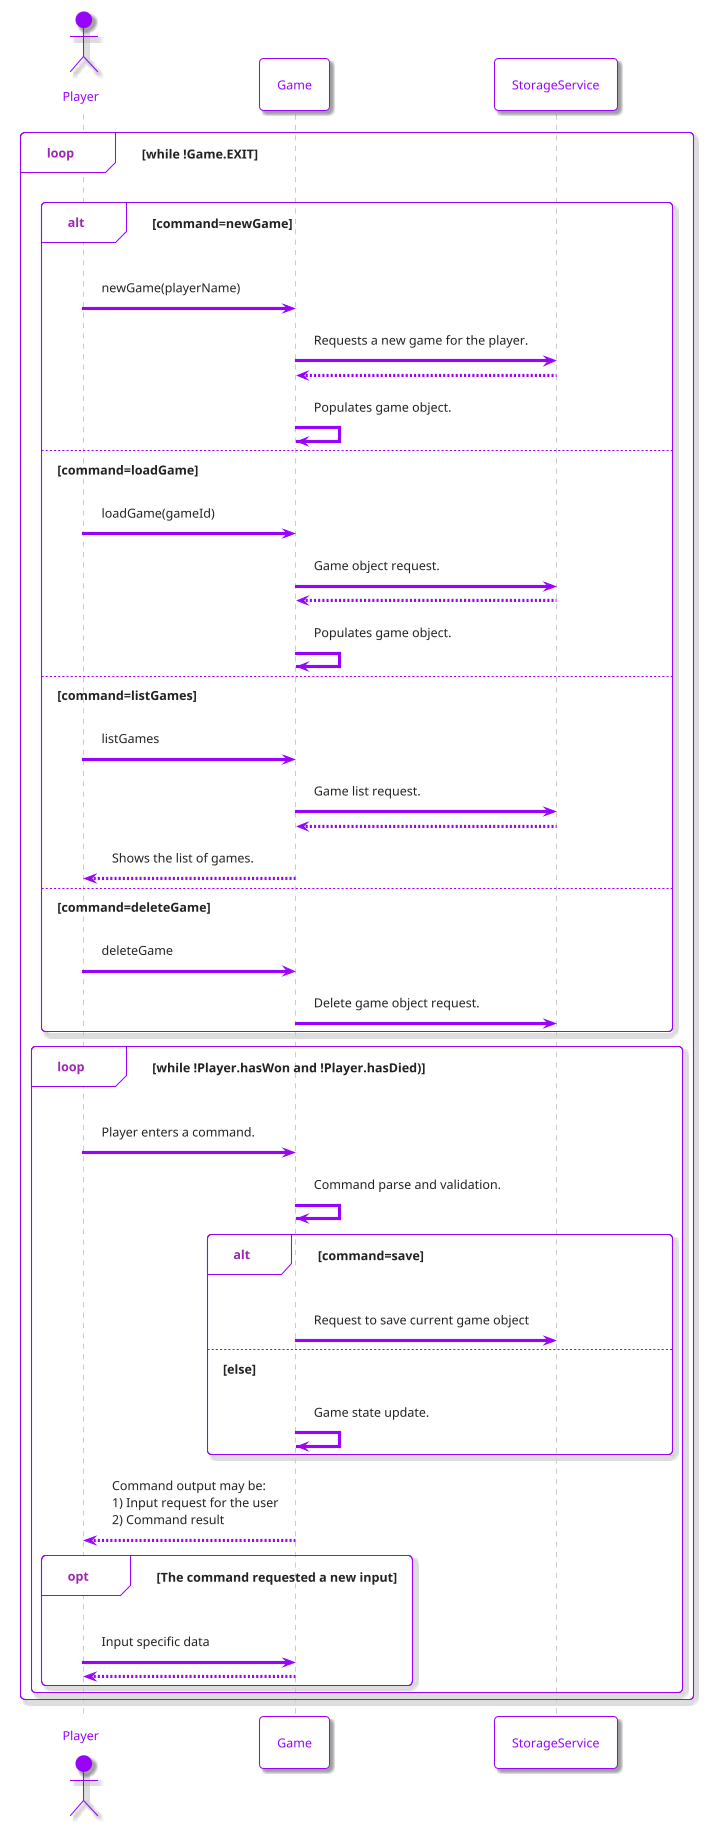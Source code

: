 @startuml
!theme materia-outline

skinparam ArrowColor #9803fc
skinparam BackgroundColor #FFFFFF
skinparam ArrowColor #9803fc
skinparam ActorBorderColor #9803fc
skinparam ActorFontColor #9803fc
skinparam ActorBackgroundColor #9803fc
skinparam ParticipantFontColor #9803fc
skinparam ParticipantBorderColor #9803fc
skinparam ParticipantBackgroundColor #FFFFFF
skinparam {
 SequenceGroupBorderColor #9803fc
}

actor Player
participant Game
participant StorageService

loop while !Game.EXIT
  alt command=newGame
    Player -> Game: newGame(playerName)
    Game -> StorageService: Requests a new game for the player.
    StorageService --> Game
    Game -> Game: Populates game object.
  else command=loadGame
    Player -> Game: loadGame(gameId)
    Game -> StorageService: Game object request.
    StorageService --> Game
    Game -> Game: Populates game object.
  else command=listGames
    Player -> Game: listGames
    Game -> StorageService: Game list request.
    StorageService --> Game
    Game --> Player: Shows the list of games.
  else command=deleteGame
    Player -> Game: deleteGame
    Game -> StorageService: Delete game object request.
  end

  loop while !Player.hasWon and !Player.hasDied)
    Player -> Game: Player enters a command.
    Game -> Game: Command parse and validation.

    alt command=save
      Game -> StorageService: Request to save current game object
    else else
      Game -> Game: Game state update.
    end

    Game --> Player: Command output may be:\n1) Input request for the user\n2) Command result
    opt The command requested a new input
      Player -> Game: Input specific data
      Game --> Player
    end
  end
end

@enduml